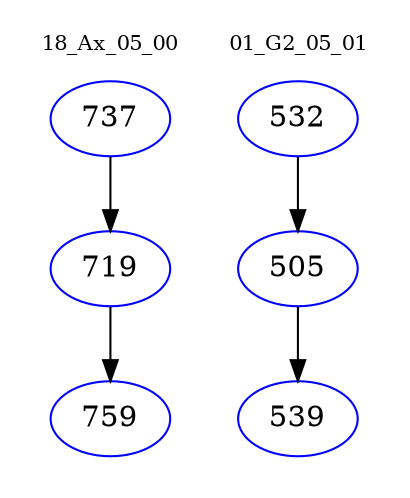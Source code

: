 digraph{
subgraph cluster_0 {
color = white
label = "18_Ax_05_00";
fontsize=10;
T0_737 [label="737", color="blue"]
T0_737 -> T0_719 [color="black"]
T0_719 [label="719", color="blue"]
T0_719 -> T0_759 [color="black"]
T0_759 [label="759", color="blue"]
}
subgraph cluster_1 {
color = white
label = "01_G2_05_01";
fontsize=10;
T1_532 [label="532", color="blue"]
T1_532 -> T1_505 [color="black"]
T1_505 [label="505", color="blue"]
T1_505 -> T1_539 [color="black"]
T1_539 [label="539", color="blue"]
}
}
